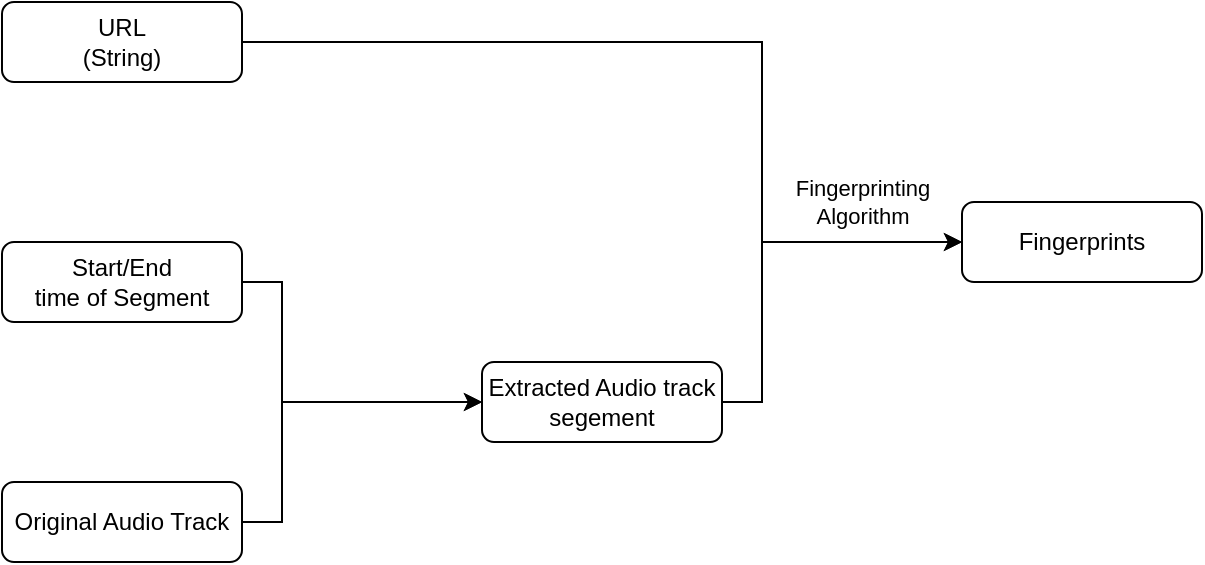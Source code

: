 <mxfile version="13.0.1" type="device" pages="3"><diagram id="1NLZOxHadhjjb7VEHDUj" name="Fingerprinting"><mxGraphModel dx="932" dy="666" grid="1" gridSize="10" guides="1" tooltips="1" connect="1" arrows="1" fold="1" page="1" pageScale="1" pageWidth="1169" pageHeight="827" math="0" shadow="0"><root><mxCell id="0"/><mxCell id="1" parent="0"/><mxCell id="8rQzQfoKxu2mtblU7OfF-15" style="edgeStyle=orthogonalEdgeStyle;rounded=0;orthogonalLoop=1;jettySize=auto;html=1;entryX=0;entryY=0.5;entryDx=0;entryDy=0;exitX=1;exitY=0.5;exitDx=0;exitDy=0;" parent="1" source="8rQzQfoKxu2mtblU7OfF-1" target="8rQzQfoKxu2mtblU7OfF-12" edge="1"><mxGeometry relative="1" as="geometry"><Array as="points"><mxPoint x="380" y="20"/><mxPoint x="380" y="120"/></Array></mxGeometry></mxCell><mxCell id="8rQzQfoKxu2mtblU7OfF-1" value="URL&lt;br&gt;(String)" style="rounded=1;whiteSpace=wrap;html=1;" parent="1" vertex="1"><mxGeometry width="120" height="40" as="geometry"/></mxCell><mxCell id="8rQzQfoKxu2mtblU7OfF-10" style="edgeStyle=orthogonalEdgeStyle;rounded=0;orthogonalLoop=1;jettySize=auto;html=1;" parent="1" source="8rQzQfoKxu2mtblU7OfF-4" target="8rQzQfoKxu2mtblU7OfF-9" edge="1"><mxGeometry relative="1" as="geometry"><Array as="points"><mxPoint x="140" y="140"/><mxPoint x="140" y="200"/></Array></mxGeometry></mxCell><mxCell id="8rQzQfoKxu2mtblU7OfF-4" value="Start/End&lt;br&gt;time of Segment" style="rounded=1;whiteSpace=wrap;html=1;" parent="1" vertex="1"><mxGeometry y="120" width="120" height="40" as="geometry"/></mxCell><mxCell id="8rQzQfoKxu2mtblU7OfF-11" style="edgeStyle=orthogonalEdgeStyle;rounded=0;orthogonalLoop=1;jettySize=auto;html=1;" parent="1" source="8rQzQfoKxu2mtblU7OfF-8" target="8rQzQfoKxu2mtblU7OfF-9" edge="1"><mxGeometry relative="1" as="geometry"><Array as="points"><mxPoint x="140" y="260"/><mxPoint x="140" y="200"/></Array></mxGeometry></mxCell><mxCell id="8rQzQfoKxu2mtblU7OfF-8" value="Original Audio Track" style="rounded=1;whiteSpace=wrap;html=1;" parent="1" vertex="1"><mxGeometry y="240" width="120" height="40" as="geometry"/></mxCell><mxCell id="8rQzQfoKxu2mtblU7OfF-13" value="Fingerprinting&lt;br&gt;Algorithm" style="edgeStyle=orthogonalEdgeStyle;rounded=0;orthogonalLoop=1;jettySize=auto;html=1;labelBackgroundColor=none;" parent="1" source="8rQzQfoKxu2mtblU7OfF-9" target="8rQzQfoKxu2mtblU7OfF-12" edge="1"><mxGeometry x="0.5" y="20" relative="1" as="geometry"><Array as="points"><mxPoint x="380" y="200"/><mxPoint x="380" y="120"/></Array><mxPoint as="offset"/></mxGeometry></mxCell><mxCell id="8rQzQfoKxu2mtblU7OfF-9" value="Extracted Audio track segement" style="rounded=1;whiteSpace=wrap;html=1;" parent="1" vertex="1"><mxGeometry x="240" y="180" width="120" height="40" as="geometry"/></mxCell><mxCell id="8rQzQfoKxu2mtblU7OfF-12" value="Fingerprints" style="rounded=1;whiteSpace=wrap;html=1;" parent="1" vertex="1"><mxGeometry x="480" y="100" width="120" height="40" as="geometry"/></mxCell></root></mxGraphModel></diagram><diagram id="iif34Hpx8z4RQL5JFokx" name="Watermarking"><mxGraphModel dx="932" dy="666" grid="1" gridSize="10" guides="1" tooltips="1" connect="1" arrows="1" fold="1" page="1" pageScale="1" pageWidth="1169" pageHeight="827" math="0" shadow="0"><root><mxCell id="llICbqiO0yaQPxwSFgqh-0"/><mxCell id="llICbqiO0yaQPxwSFgqh-1" parent="llICbqiO0yaQPxwSFgqh-0"/><mxCell id="gpYIJA6MYbo4WYAhiUVi-9" style="edgeStyle=orthogonalEdgeStyle;rounded=0;orthogonalLoop=1;jettySize=auto;html=1;entryX=0;entryY=0.5;entryDx=0;entryDy=0;exitX=0.5;exitY=1;exitDx=0;exitDy=0;" parent="llICbqiO0yaQPxwSFgqh-1" source="gpYIJA6MYbo4WYAhiUVi-1" target="gpYIJA6MYbo4WYAhiUVi-7" edge="1"><mxGeometry relative="1" as="geometry"><Array as="points"><mxPoint x="60" y="60"/><mxPoint x="140" y="60"/><mxPoint x="140" y="80"/></Array></mxGeometry></mxCell><mxCell id="gpYIJA6MYbo4WYAhiUVi-13" value="Fingerprinting&lt;br&gt;Algorithm" style="edgeStyle=orthogonalEdgeStyle;rounded=0;orthogonalLoop=1;jettySize=auto;html=1;entryX=0;entryY=0.5;entryDx=0;entryDy=0;exitX=1;exitY=0.5;exitDx=0;exitDy=0;labelBackgroundColor=none;" parent="llICbqiO0yaQPxwSFgqh-1" source="gpYIJA6MYbo4WYAhiUVi-1" target="gpYIJA6MYbo4WYAhiUVi-8" edge="1"><mxGeometry x="0.685" y="20" relative="1" as="geometry"><Array as="points"><mxPoint x="380" y="20"/><mxPoint x="380" y="50"/></Array><mxPoint as="offset"/></mxGeometry></mxCell><mxCell id="gpYIJA6MYbo4WYAhiUVi-1" value="URL&lt;br&gt;(String)" style="rounded=1;whiteSpace=wrap;html=1;" parent="llICbqiO0yaQPxwSFgqh-1" vertex="1"><mxGeometry width="120" height="40" as="geometry"/></mxCell><mxCell id="gpYIJA6MYbo4WYAhiUVi-11" value="Ultrasound&lt;br&gt;Generation&lt;br&gt;Algorithm" style="edgeStyle=orthogonalEdgeStyle;rounded=0;orthogonalLoop=1;jettySize=auto;html=1;entryX=0;entryY=0.5;entryDx=0;entryDy=0;exitX=0.5;exitY=0;exitDx=0;exitDy=0;labelBackgroundColor=none;" parent="llICbqiO0yaQPxwSFgqh-1" source="gpYIJA6MYbo4WYAhiUVi-3" target="gpYIJA6MYbo4WYAhiUVi-7" edge="1"><mxGeometry x="0.545" y="20" relative="1" as="geometry"><Array as="points"><mxPoint x="60" y="100"/><mxPoint x="140" y="100"/><mxPoint x="140" y="80"/></Array><mxPoint as="offset"/></mxGeometry></mxCell><mxCell id="njM-87Q5ykbrT3TKq7nz-7" style="edgeStyle=orthogonalEdgeStyle;rounded=0;orthogonalLoop=1;jettySize=auto;html=1;entryX=0;entryY=0.5;entryDx=0;entryDy=0;fillColor=#dae8fc;strokeColor=#6c8ebf;" parent="llICbqiO0yaQPxwSFgqh-1" source="gpYIJA6MYbo4WYAhiUVi-3" target="K0o2uaCVI5S8j-_f6iol-0" edge="1"><mxGeometry relative="1" as="geometry"><Array as="points"><mxPoint x="140" y="140"/><mxPoint x="140" y="210"/><mxPoint x="380" y="210"/><mxPoint x="380" y="160"/></Array></mxGeometry></mxCell><mxCell id="gpYIJA6MYbo4WYAhiUVi-3" value="Start/End&lt;br&gt;time of URL" style="rounded=1;whiteSpace=wrap;html=1;fillColor=#dae8fc;strokeColor=#6c8ebf;" parent="llICbqiO0yaQPxwSFgqh-1" vertex="1"><mxGeometry y="120" width="120" height="40" as="geometry"/></mxCell><mxCell id="njM-87Q5ykbrT3TKq7nz-8" style="edgeStyle=orthogonalEdgeStyle;rounded=0;orthogonalLoop=1;jettySize=auto;html=1;entryX=0;entryY=0.5;entryDx=0;entryDy=0;fillColor=#dae8fc;strokeColor=#6c8ebf;" parent="llICbqiO0yaQPxwSFgqh-1" source="gpYIJA6MYbo4WYAhiUVi-5" target="K0o2uaCVI5S8j-_f6iol-0" edge="1"><mxGeometry relative="1" as="geometry"><Array as="points"><mxPoint x="140" y="260"/><mxPoint x="140" y="210"/><mxPoint x="380" y="210"/><mxPoint x="380" y="160"/></Array></mxGeometry></mxCell><mxCell id="gpYIJA6MYbo4WYAhiUVi-5" value="Original Audio Track" style="rounded=1;whiteSpace=wrap;html=1;fillColor=#dae8fc;strokeColor=#6c8ebf;" parent="llICbqiO0yaQPxwSFgqh-1" vertex="1"><mxGeometry y="240" width="120" height="40" as="geometry"/></mxCell><mxCell id="njM-87Q5ykbrT3TKq7nz-3" style="edgeStyle=orthogonalEdgeStyle;rounded=0;orthogonalLoop=1;jettySize=auto;html=1;entryX=0;entryY=0.5;entryDx=0;entryDy=0;" parent="llICbqiO0yaQPxwSFgqh-1" source="gpYIJA6MYbo4WYAhiUVi-7" target="gpYIJA6MYbo4WYAhiUVi-8" edge="1"><mxGeometry relative="1" as="geometry"><Array as="points"><mxPoint x="380" y="80"/><mxPoint x="380" y="50"/></Array></mxGeometry></mxCell><mxCell id="njM-87Q5ykbrT3TKq7nz-6" value="Embedding&lt;br&gt;ultrasound segment&lt;br&gt;into original audio" style="edgeStyle=orthogonalEdgeStyle;rounded=0;orthogonalLoop=1;jettySize=auto;html=1;entryX=0;entryY=0.5;entryDx=0;entryDy=0;labelBackgroundColor=none;fillColor=#dae8fc;strokeColor=#6c8ebf;" parent="llICbqiO0yaQPxwSFgqh-1" source="gpYIJA6MYbo4WYAhiUVi-7" target="K0o2uaCVI5S8j-_f6iol-0" edge="1"><mxGeometry x="0.522" y="30" relative="1" as="geometry"><Array as="points"><mxPoint x="300" y="120"/><mxPoint x="380" y="120"/><mxPoint x="380" y="160"/></Array><mxPoint as="offset"/></mxGeometry></mxCell><mxCell id="gpYIJA6MYbo4WYAhiUVi-7" value="Generated Ultrasound segment" style="rounded=1;whiteSpace=wrap;html=1;fillColor=#dae8fc;strokeColor=#6c8ebf;" parent="llICbqiO0yaQPxwSFgqh-1" vertex="1"><mxGeometry x="240" y="60" width="120" height="40" as="geometry"/></mxCell><mxCell id="gpYIJA6MYbo4WYAhiUVi-8" value="Fingerprints" style="rounded=1;whiteSpace=wrap;html=1;" parent="llICbqiO0yaQPxwSFgqh-1" vertex="1"><mxGeometry x="529.07" y="30" width="120" height="40" as="geometry"/></mxCell><mxCell id="K0o2uaCVI5S8j-_f6iol-0" value="Modified Audio Track" style="rounded=1;whiteSpace=wrap;html=1;fillColor=#d5e8d4;strokeColor=#82b366;" parent="llICbqiO0yaQPxwSFgqh-1" vertex="1"><mxGeometry x="529.07" y="140" width="120" height="40" as="geometry"/></mxCell></root></mxGraphModel></diagram><diagram id="bD5DsNIB4vF0vLDQ2YIO" name="Matching"><mxGraphModel dx="932" dy="666" grid="1" gridSize="10" guides="1" tooltips="1" connect="1" arrows="1" fold="1" page="1" pageScale="1" pageWidth="1169" pageHeight="827" math="0" shadow="0"><root><mxCell id="HZ8Zyzs0rUQL9TaBY0-a-0"/><mxCell id="HZ8Zyzs0rUQL9TaBY0-a-1" parent="HZ8Zyzs0rUQL9TaBY0-a-0"/><mxCell id="fegws7pW27CGeG9Xoim_-5" value="Input from mic" style="rounded=1;whiteSpace=wrap;html=1;" parent="HZ8Zyzs0rUQL9TaBY0-a-1" vertex="1"><mxGeometry y="40" width="120" height="40" as="geometry"/></mxCell><mxCell id="fegws7pW27CGeG9Xoim_-6" value="Fingerprinting&lt;br&gt;Algorithm" style="edgeStyle=orthogonalEdgeStyle;rounded=0;orthogonalLoop=1;jettySize=auto;html=1;labelBackgroundColor=none;" parent="HZ8Zyzs0rUQL9TaBY0-a-1" source="fegws7pW27CGeG9Xoim_-5" target="fegws7pW27CGeG9Xoim_-8" edge="1"><mxGeometry y="20" relative="1" as="geometry"><mxPoint as="offset"/></mxGeometry></mxCell><mxCell id="fegws7pW27CGeG9Xoim_-17" value="Lookup from&lt;br&gt;Database" style="edgeStyle=orthogonalEdgeStyle;rounded=0;orthogonalLoop=1;jettySize=auto;html=1;labelBackgroundColor=none;fillColor=#dae8fc;strokeColor=#6c8ebf;" parent="HZ8Zyzs0rUQL9TaBY0-a-1" source="fegws7pW27CGeG9Xoim_-8" target="fegws7pW27CGeG9Xoim_-16" edge="1"><mxGeometry x="0.444" y="20" relative="1" as="geometry"><Array as="points"><mxPoint x="380" y="60"/><mxPoint x="380" y="120"/></Array><mxPoint as="offset"/></mxGeometry></mxCell><mxCell id="fegws7pW27CGeG9Xoim_-8" value="Fingerprints" style="rounded=1;whiteSpace=wrap;html=1;fillColor=#dae8fc;strokeColor=#6c8ebf;" parent="HZ8Zyzs0rUQL9TaBY0-a-1" vertex="1"><mxGeometry x="240" y="40" width="120" height="40" as="geometry"/></mxCell><mxCell id="fegws7pW27CGeG9Xoim_-16" value="URL ID" style="rounded=1;whiteSpace=wrap;html=1;fillColor=#d5e8d4;strokeColor=#82b366;" parent="HZ8Zyzs0rUQL9TaBY0-a-1" vertex="1"><mxGeometry x="480" y="100" width="120" height="40" as="geometry"/></mxCell><mxCell id="fegws7pW27CGeG9Xoim_-18" style="edgeStyle=orthogonalEdgeStyle;rounded=0;orthogonalLoop=1;jettySize=auto;html=1;fillColor=#dae8fc;strokeColor=#6c8ebf;" parent="HZ8Zyzs0rUQL9TaBY0-a-1" source="fegws7pW27CGeG9Xoim_-12" target="fegws7pW27CGeG9Xoim_-16" edge="1"><mxGeometry relative="1" as="geometry"><Array as="points"><mxPoint x="380" y="160"/><mxPoint x="380" y="120"/></Array></mxGeometry></mxCell><mxCell id="fegws7pW27CGeG9Xoim_-12" value="MongoDB Database" style="shape=cylinder;whiteSpace=wrap;html=1;boundedLbl=1;backgroundOutline=1;fillColor=#dae8fc;strokeColor=#6c8ebf;" parent="HZ8Zyzs0rUQL9TaBY0-a-1" vertex="1"><mxGeometry y="120" width="120" height="80" as="geometry"/></mxCell></root></mxGraphModel></diagram></mxfile>